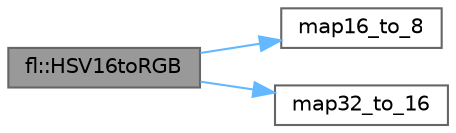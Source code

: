 digraph "fl::HSV16toRGB"
{
 // INTERACTIVE_SVG=YES
 // LATEX_PDF_SIZE
  bgcolor="transparent";
  edge [fontname=Helvetica,fontsize=10,labelfontname=Helvetica,labelfontsize=10];
  node [fontname=Helvetica,fontsize=10,shape=box,height=0.2,width=0.4];
  rankdir="LR";
  Node1 [id="Node000001",label="fl::HSV16toRGB",height=0.2,width=0.4,color="gray40", fillcolor="grey60", style="filled", fontcolor="black",tooltip=" "];
  Node1 -> Node2 [id="edge1_Node000001_Node000002",color="steelblue1",style="solid",tooltip=" "];
  Node2 [id="Node000002",label="map16_to_8",height=0.2,width=0.4,color="grey40", fillcolor="white", style="filled",URL="$d1/d12/group__intmap_ga43a52eb77959095c09b86f6d514eee5e.html#ga43a52eb77959095c09b86f6d514eee5e",tooltip=" "];
  Node1 -> Node3 [id="edge2_Node000001_Node000003",color="steelblue1",style="solid",tooltip=" "];
  Node3 [id="Node000003",label="map32_to_16",height=0.2,width=0.4,color="grey40", fillcolor="white", style="filled",URL="$d1/d12/group__intmap_ga941524c476a65f30ca1a31d5629f5de5.html#ga941524c476a65f30ca1a31d5629f5de5",tooltip=" "];
}
